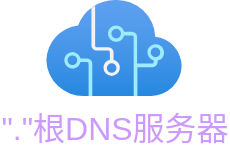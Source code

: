 <mxfile version="20.5.3" type="github">
  <diagram id="eCHaqAdTofoHEWZYrXQT" name="第 1 页">
    <mxGraphModel dx="1886" dy="895" grid="1" gridSize="10" guides="1" tooltips="1" connect="1" arrows="1" fold="1" page="1" pageScale="1" pageWidth="827" pageHeight="1169" math="0" shadow="0">
      <root>
        <mxCell id="0" />
        <mxCell id="1" parent="0" />
        <mxCell id="GeqgyGRexY3p-APIAECZ-1" value="&lt;font color=&quot;#cc99ff&quot; style=&quot;font-size: 16px;&quot;&gt;&quot;.&quot;根DNS服务器&lt;/font&gt;" style="aspect=fixed;html=1;points=[];align=center;image;fontSize=12;image=img/lib/azure2/ai_machine_learning/Cognitive_Services.svg;" vertex="1" parent="1">
          <mxGeometry x="370" y="60" width="68" height="48" as="geometry" />
        </mxCell>
      </root>
    </mxGraphModel>
  </diagram>
</mxfile>
